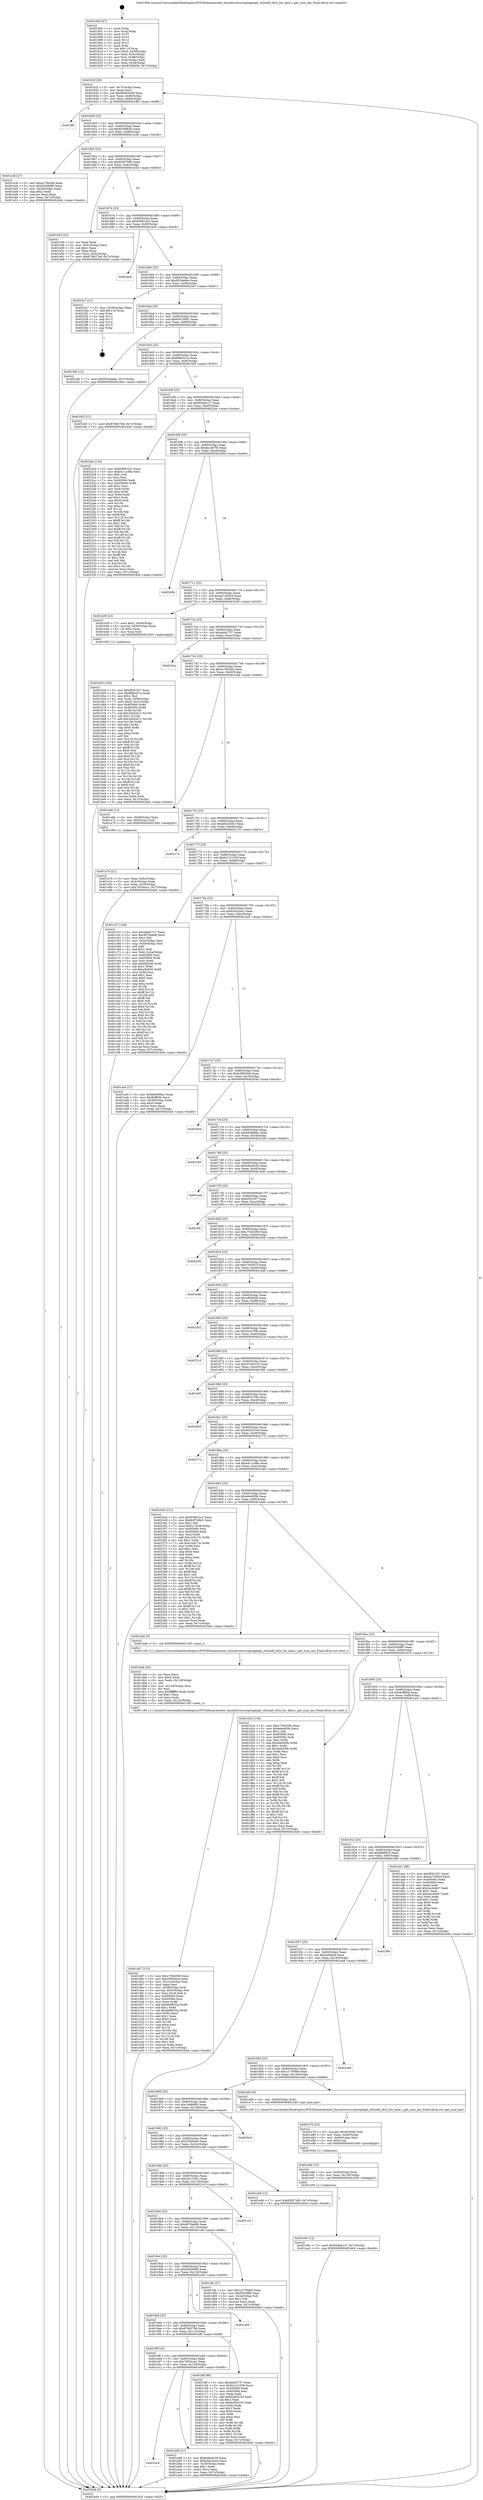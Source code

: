 digraph "0x401600" {
  label = "0x401600 (/mnt/c/Users/mathe/Desktop/tcc/POCII/binaries/extr_linuxdriverscryptoqatqat_c62xadf_c62x_hw_data.c_get_num_aes_Final-ollvm.out::main(0))"
  labelloc = "t"
  node[shape=record]

  Entry [label="",width=0.3,height=0.3,shape=circle,fillcolor=black,style=filled]
  "0x40162f" [label="{
     0x40162f [26]\l
     | [instrs]\l
     &nbsp;&nbsp;0x40162f \<+3\>: mov -0x7c(%rbp),%eax\l
     &nbsp;&nbsp;0x401632 \<+2\>: mov %eax,%ecx\l
     &nbsp;&nbsp;0x401634 \<+6\>: sub $0x80b05446,%ecx\l
     &nbsp;&nbsp;0x40163a \<+3\>: mov %eax,-0x80(%rbp)\l
     &nbsp;&nbsp;0x40163d \<+6\>: mov %ecx,-0x84(%rbp)\l
     &nbsp;&nbsp;0x401643 \<+6\>: je 0000000000401ff0 \<main+0x9f0\>\l
  }"]
  "0x401ff0" [label="{
     0x401ff0\l
  }", style=dashed]
  "0x401649" [label="{
     0x401649 [25]\l
     | [instrs]\l
     &nbsp;&nbsp;0x401649 \<+5\>: jmp 000000000040164e \<main+0x4e\>\l
     &nbsp;&nbsp;0x40164e \<+3\>: mov -0x80(%rbp),%eax\l
     &nbsp;&nbsp;0x401651 \<+5\>: sub $0x825bfb5b,%eax\l
     &nbsp;&nbsp;0x401656 \<+6\>: mov %eax,-0x88(%rbp)\l
     &nbsp;&nbsp;0x40165c \<+6\>: je 0000000000401a3b \<main+0x43b\>\l
  }"]
  Exit [label="",width=0.3,height=0.3,shape=circle,fillcolor=black,style=filled,peripheries=2]
  "0x401a3b" [label="{
     0x401a3b [27]\l
     | [instrs]\l
     &nbsp;&nbsp;0x401a3b \<+5\>: mov $0xac70b2bb,%eax\l
     &nbsp;&nbsp;0x401a40 \<+5\>: mov $0x5d2084f0,%ecx\l
     &nbsp;&nbsp;0x401a45 \<+3\>: mov -0x34(%rbp),%edx\l
     &nbsp;&nbsp;0x401a48 \<+3\>: cmp $0x2,%edx\l
     &nbsp;&nbsp;0x401a4b \<+3\>: cmovne %ecx,%eax\l
     &nbsp;&nbsp;0x401a4e \<+3\>: mov %eax,-0x7c(%rbp)\l
     &nbsp;&nbsp;0x401a51 \<+5\>: jmp 00000000004024d4 \<main+0xed4\>\l
  }"]
  "0x401662" [label="{
     0x401662 [25]\l
     | [instrs]\l
     &nbsp;&nbsp;0x401662 \<+5\>: jmp 0000000000401667 \<main+0x67\>\l
     &nbsp;&nbsp;0x401667 \<+3\>: mov -0x80(%rbp),%eax\l
     &nbsp;&nbsp;0x40166a \<+5\>: sub $0x82857bf0,%eax\l
     &nbsp;&nbsp;0x40166f \<+6\>: mov %eax,-0x8c(%rbp)\l
     &nbsp;&nbsp;0x401675 \<+6\>: je 0000000000401e54 \<main+0x854\>\l
  }"]
  "0x4024d4" [label="{
     0x4024d4 [5]\l
     | [instrs]\l
     &nbsp;&nbsp;0x4024d4 \<+5\>: jmp 000000000040162f \<main+0x2f\>\l
  }"]
  "0x401600" [label="{
     0x401600 [47]\l
     | [instrs]\l
     &nbsp;&nbsp;0x401600 \<+1\>: push %rbp\l
     &nbsp;&nbsp;0x401601 \<+3\>: mov %rsp,%rbp\l
     &nbsp;&nbsp;0x401604 \<+2\>: push %r15\l
     &nbsp;&nbsp;0x401606 \<+2\>: push %r14\l
     &nbsp;&nbsp;0x401608 \<+2\>: push %r13\l
     &nbsp;&nbsp;0x40160a \<+2\>: push %r12\l
     &nbsp;&nbsp;0x40160c \<+1\>: push %rbx\l
     &nbsp;&nbsp;0x40160d \<+7\>: sub $0x118,%rsp\l
     &nbsp;&nbsp;0x401614 \<+7\>: movl $0x0,-0x38(%rbp)\l
     &nbsp;&nbsp;0x40161b \<+3\>: mov %edi,-0x3c(%rbp)\l
     &nbsp;&nbsp;0x40161e \<+4\>: mov %rsi,-0x48(%rbp)\l
     &nbsp;&nbsp;0x401622 \<+3\>: mov -0x3c(%rbp),%edi\l
     &nbsp;&nbsp;0x401625 \<+3\>: mov %edi,-0x34(%rbp)\l
     &nbsp;&nbsp;0x401628 \<+7\>: movl $0x825bfb5b,-0x7c(%rbp)\l
  }"]
  "0x401e9c" [label="{
     0x401e9c [12]\l
     | [instrs]\l
     &nbsp;&nbsp;0x401e9c \<+7\>: movl $0x954ba1c7,-0x7c(%rbp)\l
     &nbsp;&nbsp;0x401ea3 \<+5\>: jmp 00000000004024d4 \<main+0xed4\>\l
  }"]
  "0x401e54" [label="{
     0x401e54 [25]\l
     | [instrs]\l
     &nbsp;&nbsp;0x401e54 \<+2\>: xor %eax,%eax\l
     &nbsp;&nbsp;0x401e56 \<+3\>: mov -0x5c(%rbp),%ecx\l
     &nbsp;&nbsp;0x401e59 \<+3\>: sub $0x1,%eax\l
     &nbsp;&nbsp;0x401e5c \<+2\>: sub %eax,%ecx\l
     &nbsp;&nbsp;0x401e5e \<+3\>: mov %ecx,-0x5c(%rbp)\l
     &nbsp;&nbsp;0x401e61 \<+7\>: movl $0x678627b6,-0x7c(%rbp)\l
     &nbsp;&nbsp;0x401e68 \<+5\>: jmp 00000000004024d4 \<main+0xed4\>\l
  }"]
  "0x40167b" [label="{
     0x40167b [25]\l
     | [instrs]\l
     &nbsp;&nbsp;0x40167b \<+5\>: jmp 0000000000401680 \<main+0x80\>\l
     &nbsp;&nbsp;0x401680 \<+3\>: mov -0x80(%rbp),%eax\l
     &nbsp;&nbsp;0x401683 \<+5\>: sub $0x83881ec2,%eax\l
     &nbsp;&nbsp;0x401688 \<+6\>: mov %eax,-0x90(%rbp)\l
     &nbsp;&nbsp;0x40168e \<+6\>: je 00000000004024c6 \<main+0xec6\>\l
  }"]
  "0x401e8d" [label="{
     0x401e8d [15]\l
     | [instrs]\l
     &nbsp;&nbsp;0x401e8d \<+4\>: mov -0x58(%rbp),%rdi\l
     &nbsp;&nbsp;0x401e91 \<+6\>: mov %eax,-0x130(%rbp)\l
     &nbsp;&nbsp;0x401e97 \<+5\>: call 0000000000401030 \<free@plt\>\l
     | [calls]\l
     &nbsp;&nbsp;0x401030 \{1\} (unknown)\l
  }"]
  "0x4024c6" [label="{
     0x4024c6\l
  }", style=dashed]
  "0x401694" [label="{
     0x401694 [25]\l
     | [instrs]\l
     &nbsp;&nbsp;0x401694 \<+5\>: jmp 0000000000401699 \<main+0x99\>\l
     &nbsp;&nbsp;0x401699 \<+3\>: mov -0x80(%rbp),%eax\l
     &nbsp;&nbsp;0x40169c \<+5\>: sub $0x855de6ee,%eax\l
     &nbsp;&nbsp;0x4016a1 \<+6\>: mov %eax,-0x94(%rbp)\l
     &nbsp;&nbsp;0x4016a7 \<+6\>: je 00000000004023e7 \<main+0xde7\>\l
  }"]
  "0x401e76" [label="{
     0x401e76 [23]\l
     | [instrs]\l
     &nbsp;&nbsp;0x401e76 \<+10\>: movabs $0x4030d6,%rdi\l
     &nbsp;&nbsp;0x401e80 \<+3\>: mov %eax,-0x60(%rbp)\l
     &nbsp;&nbsp;0x401e83 \<+3\>: mov -0x60(%rbp),%esi\l
     &nbsp;&nbsp;0x401e86 \<+2\>: mov $0x0,%al\l
     &nbsp;&nbsp;0x401e88 \<+5\>: call 0000000000401040 \<printf@plt\>\l
     | [calls]\l
     &nbsp;&nbsp;0x401040 \{1\} (unknown)\l
  }"]
  "0x4023e7" [label="{
     0x4023e7 [21]\l
     | [instrs]\l
     &nbsp;&nbsp;0x4023e7 \<+3\>: mov -0x38(%rbp),%eax\l
     &nbsp;&nbsp;0x4023ea \<+7\>: add $0x118,%rsp\l
     &nbsp;&nbsp;0x4023f1 \<+1\>: pop %rbx\l
     &nbsp;&nbsp;0x4023f2 \<+2\>: pop %r12\l
     &nbsp;&nbsp;0x4023f4 \<+2\>: pop %r13\l
     &nbsp;&nbsp;0x4023f6 \<+2\>: pop %r14\l
     &nbsp;&nbsp;0x4023f8 \<+2\>: pop %r15\l
     &nbsp;&nbsp;0x4023fa \<+1\>: pop %rbp\l
     &nbsp;&nbsp;0x4023fb \<+1\>: ret\l
  }"]
  "0x4016ad" [label="{
     0x4016ad [25]\l
     | [instrs]\l
     &nbsp;&nbsp;0x4016ad \<+5\>: jmp 00000000004016b2 \<main+0xb2\>\l
     &nbsp;&nbsp;0x4016b2 \<+3\>: mov -0x80(%rbp),%eax\l
     &nbsp;&nbsp;0x4016b5 \<+5\>: sub $0x8c9749d1,%eax\l
     &nbsp;&nbsp;0x4016ba \<+6\>: mov %eax,-0x98(%rbp)\l
     &nbsp;&nbsp;0x4016c0 \<+6\>: je 00000000004023db \<main+0xddb\>\l
  }"]
  "0x401dd7" [label="{
     0x401dd7 [113]\l
     | [instrs]\l
     &nbsp;&nbsp;0x401dd7 \<+5\>: mov $0xc750d358,%ecx\l
     &nbsp;&nbsp;0x401ddc \<+5\>: mov $0x25f264c6,%edx\l
     &nbsp;&nbsp;0x401de1 \<+6\>: mov -0x12c(%rbp),%esi\l
     &nbsp;&nbsp;0x401de7 \<+3\>: imul %eax,%esi\l
     &nbsp;&nbsp;0x401dea \<+4\>: mov -0x58(%rbp),%rdi\l
     &nbsp;&nbsp;0x401dee \<+4\>: movslq -0x5c(%rbp),%r8\l
     &nbsp;&nbsp;0x401df2 \<+4\>: mov %esi,(%rdi,%r8,4)\l
     &nbsp;&nbsp;0x401df6 \<+7\>: mov 0x405060,%eax\l
     &nbsp;&nbsp;0x401dfd \<+7\>: mov 0x405064,%esi\l
     &nbsp;&nbsp;0x401e04 \<+3\>: mov %eax,%r9d\l
     &nbsp;&nbsp;0x401e07 \<+7\>: add $0x4b8f032a,%r9d\l
     &nbsp;&nbsp;0x401e0e \<+4\>: sub $0x1,%r9d\l
     &nbsp;&nbsp;0x401e12 \<+7\>: sub $0x4b8f032a,%r9d\l
     &nbsp;&nbsp;0x401e19 \<+4\>: imul %r9d,%eax\l
     &nbsp;&nbsp;0x401e1d \<+3\>: and $0x1,%eax\l
     &nbsp;&nbsp;0x401e20 \<+3\>: cmp $0x0,%eax\l
     &nbsp;&nbsp;0x401e23 \<+4\>: sete %r10b\l
     &nbsp;&nbsp;0x401e27 \<+3\>: cmp $0xa,%esi\l
     &nbsp;&nbsp;0x401e2a \<+4\>: setl %r11b\l
     &nbsp;&nbsp;0x401e2e \<+3\>: mov %r10b,%bl\l
     &nbsp;&nbsp;0x401e31 \<+3\>: and %r11b,%bl\l
     &nbsp;&nbsp;0x401e34 \<+3\>: xor %r11b,%r10b\l
     &nbsp;&nbsp;0x401e37 \<+3\>: or %r10b,%bl\l
     &nbsp;&nbsp;0x401e3a \<+3\>: test $0x1,%bl\l
     &nbsp;&nbsp;0x401e3d \<+3\>: cmovne %edx,%ecx\l
     &nbsp;&nbsp;0x401e40 \<+3\>: mov %ecx,-0x7c(%rbp)\l
     &nbsp;&nbsp;0x401e43 \<+5\>: jmp 00000000004024d4 \<main+0xed4\>\l
  }"]
  "0x4023db" [label="{
     0x4023db [12]\l
     | [instrs]\l
     &nbsp;&nbsp;0x4023db \<+7\>: movl $0x855de6ee,-0x7c(%rbp)\l
     &nbsp;&nbsp;0x4023e2 \<+5\>: jmp 00000000004024d4 \<main+0xed4\>\l
  }"]
  "0x4016c6" [label="{
     0x4016c6 [25]\l
     | [instrs]\l
     &nbsp;&nbsp;0x4016c6 \<+5\>: jmp 00000000004016cb \<main+0xcb\>\l
     &nbsp;&nbsp;0x4016cb \<+3\>: mov -0x80(%rbp),%eax\l
     &nbsp;&nbsp;0x4016ce \<+5\>: sub $0x8f9e321a,%eax\l
     &nbsp;&nbsp;0x4016d3 \<+6\>: mov %eax,-0x9c(%rbp)\l
     &nbsp;&nbsp;0x4016d9 \<+6\>: je 0000000000401bf3 \<main+0x5f3\>\l
  }"]
  "0x401dab" [label="{
     0x401dab [44]\l
     | [instrs]\l
     &nbsp;&nbsp;0x401dab \<+2\>: xor %ecx,%ecx\l
     &nbsp;&nbsp;0x401dad \<+5\>: mov $0x2,%edx\l
     &nbsp;&nbsp;0x401db2 \<+6\>: mov %edx,-0x128(%rbp)\l
     &nbsp;&nbsp;0x401db8 \<+1\>: cltd\l
     &nbsp;&nbsp;0x401db9 \<+6\>: mov -0x128(%rbp),%esi\l
     &nbsp;&nbsp;0x401dbf \<+2\>: idiv %esi\l
     &nbsp;&nbsp;0x401dc1 \<+6\>: imul $0xfffffffe,%edx,%edx\l
     &nbsp;&nbsp;0x401dc7 \<+3\>: sub $0x1,%ecx\l
     &nbsp;&nbsp;0x401dca \<+2\>: sub %ecx,%edx\l
     &nbsp;&nbsp;0x401dcc \<+6\>: mov %edx,-0x12c(%rbp)\l
     &nbsp;&nbsp;0x401dd2 \<+5\>: call 0000000000401160 \<next_i\>\l
     | [calls]\l
     &nbsp;&nbsp;0x401160 \{1\} (/mnt/c/Users/mathe/Desktop/tcc/POCII/binaries/extr_linuxdriverscryptoqatqat_c62xadf_c62x_hw_data.c_get_num_aes_Final-ollvm.out::next_i)\l
  }"]
  "0x401bf3" [label="{
     0x401bf3 [12]\l
     | [instrs]\l
     &nbsp;&nbsp;0x401bf3 \<+7\>: movl $0x678627b6,-0x7c(%rbp)\l
     &nbsp;&nbsp;0x401bfa \<+5\>: jmp 00000000004024d4 \<main+0xed4\>\l
  }"]
  "0x4016df" [label="{
     0x4016df [25]\l
     | [instrs]\l
     &nbsp;&nbsp;0x4016df \<+5\>: jmp 00000000004016e4 \<main+0xe4\>\l
     &nbsp;&nbsp;0x4016e4 \<+3\>: mov -0x80(%rbp),%eax\l
     &nbsp;&nbsp;0x4016e7 \<+5\>: sub $0x954ba1c7,%eax\l
     &nbsp;&nbsp;0x4016ec \<+6\>: mov %eax,-0xa0(%rbp)\l
     &nbsp;&nbsp;0x4016f2 \<+6\>: je 00000000004022be \<main+0xcbe\>\l
  }"]
  "0x401b50" [label="{
     0x401b50 [163]\l
     | [instrs]\l
     &nbsp;&nbsp;0x401b50 \<+5\>: mov $0xbf301f27,%ecx\l
     &nbsp;&nbsp;0x401b55 \<+5\>: mov $0x8f9e321a,%edx\l
     &nbsp;&nbsp;0x401b5a \<+3\>: mov $0x1,%sil\l
     &nbsp;&nbsp;0x401b5d \<+4\>: mov %rax,-0x58(%rbp)\l
     &nbsp;&nbsp;0x401b61 \<+7\>: movl $0x0,-0x5c(%rbp)\l
     &nbsp;&nbsp;0x401b68 \<+8\>: mov 0x405060,%r8d\l
     &nbsp;&nbsp;0x401b70 \<+8\>: mov 0x405064,%r9d\l
     &nbsp;&nbsp;0x401b78 \<+3\>: mov %r8d,%r10d\l
     &nbsp;&nbsp;0x401b7b \<+7\>: sub $0x24042e7c,%r10d\l
     &nbsp;&nbsp;0x401b82 \<+4\>: sub $0x1,%r10d\l
     &nbsp;&nbsp;0x401b86 \<+7\>: add $0x24042e7c,%r10d\l
     &nbsp;&nbsp;0x401b8d \<+4\>: imul %r10d,%r8d\l
     &nbsp;&nbsp;0x401b91 \<+4\>: and $0x1,%r8d\l
     &nbsp;&nbsp;0x401b95 \<+4\>: cmp $0x0,%r8d\l
     &nbsp;&nbsp;0x401b99 \<+4\>: sete %r11b\l
     &nbsp;&nbsp;0x401b9d \<+4\>: cmp $0xa,%r9d\l
     &nbsp;&nbsp;0x401ba1 \<+3\>: setl %bl\l
     &nbsp;&nbsp;0x401ba4 \<+3\>: mov %r11b,%r14b\l
     &nbsp;&nbsp;0x401ba7 \<+4\>: xor $0xff,%r14b\l
     &nbsp;&nbsp;0x401bab \<+3\>: mov %bl,%r15b\l
     &nbsp;&nbsp;0x401bae \<+4\>: xor $0xff,%r15b\l
     &nbsp;&nbsp;0x401bb2 \<+4\>: xor $0x0,%sil\l
     &nbsp;&nbsp;0x401bb6 \<+3\>: mov %r14b,%r12b\l
     &nbsp;&nbsp;0x401bb9 \<+4\>: and $0x0,%r12b\l
     &nbsp;&nbsp;0x401bbd \<+3\>: and %sil,%r11b\l
     &nbsp;&nbsp;0x401bc0 \<+3\>: mov %r15b,%r13b\l
     &nbsp;&nbsp;0x401bc3 \<+4\>: and $0x0,%r13b\l
     &nbsp;&nbsp;0x401bc7 \<+3\>: and %sil,%bl\l
     &nbsp;&nbsp;0x401bca \<+3\>: or %r11b,%r12b\l
     &nbsp;&nbsp;0x401bcd \<+3\>: or %bl,%r13b\l
     &nbsp;&nbsp;0x401bd0 \<+3\>: xor %r13b,%r12b\l
     &nbsp;&nbsp;0x401bd3 \<+3\>: or %r15b,%r14b\l
     &nbsp;&nbsp;0x401bd6 \<+4\>: xor $0xff,%r14b\l
     &nbsp;&nbsp;0x401bda \<+4\>: or $0x0,%sil\l
     &nbsp;&nbsp;0x401bde \<+3\>: and %sil,%r14b\l
     &nbsp;&nbsp;0x401be1 \<+3\>: or %r14b,%r12b\l
     &nbsp;&nbsp;0x401be4 \<+4\>: test $0x1,%r12b\l
     &nbsp;&nbsp;0x401be8 \<+3\>: cmovne %edx,%ecx\l
     &nbsp;&nbsp;0x401beb \<+3\>: mov %ecx,-0x7c(%rbp)\l
     &nbsp;&nbsp;0x401bee \<+5\>: jmp 00000000004024d4 \<main+0xed4\>\l
  }"]
  "0x4022be" [label="{
     0x4022be [134]\l
     | [instrs]\l
     &nbsp;&nbsp;0x4022be \<+5\>: mov $0x83881ec2,%eax\l
     &nbsp;&nbsp;0x4022c3 \<+5\>: mov $0xe411cd8e,%ecx\l
     &nbsp;&nbsp;0x4022c8 \<+2\>: mov $0x1,%dl\l
     &nbsp;&nbsp;0x4022ca \<+2\>: xor %esi,%esi\l
     &nbsp;&nbsp;0x4022cc \<+7\>: mov 0x405060,%edi\l
     &nbsp;&nbsp;0x4022d3 \<+8\>: mov 0x405064,%r8d\l
     &nbsp;&nbsp;0x4022db \<+3\>: sub $0x1,%esi\l
     &nbsp;&nbsp;0x4022de \<+3\>: mov %edi,%r9d\l
     &nbsp;&nbsp;0x4022e1 \<+3\>: add %esi,%r9d\l
     &nbsp;&nbsp;0x4022e4 \<+4\>: imul %r9d,%edi\l
     &nbsp;&nbsp;0x4022e8 \<+3\>: and $0x1,%edi\l
     &nbsp;&nbsp;0x4022eb \<+3\>: cmp $0x0,%edi\l
     &nbsp;&nbsp;0x4022ee \<+4\>: sete %r10b\l
     &nbsp;&nbsp;0x4022f2 \<+4\>: cmp $0xa,%r8d\l
     &nbsp;&nbsp;0x4022f6 \<+4\>: setl %r11b\l
     &nbsp;&nbsp;0x4022fa \<+3\>: mov %r10b,%bl\l
     &nbsp;&nbsp;0x4022fd \<+3\>: xor $0xff,%bl\l
     &nbsp;&nbsp;0x402300 \<+3\>: mov %r11b,%r14b\l
     &nbsp;&nbsp;0x402303 \<+4\>: xor $0xff,%r14b\l
     &nbsp;&nbsp;0x402307 \<+3\>: xor $0x1,%dl\l
     &nbsp;&nbsp;0x40230a \<+3\>: mov %bl,%r15b\l
     &nbsp;&nbsp;0x40230d \<+4\>: and $0xff,%r15b\l
     &nbsp;&nbsp;0x402311 \<+3\>: and %dl,%r10b\l
     &nbsp;&nbsp;0x402314 \<+3\>: mov %r14b,%r12b\l
     &nbsp;&nbsp;0x402317 \<+4\>: and $0xff,%r12b\l
     &nbsp;&nbsp;0x40231b \<+3\>: and %dl,%r11b\l
     &nbsp;&nbsp;0x40231e \<+3\>: or %r10b,%r15b\l
     &nbsp;&nbsp;0x402321 \<+3\>: or %r11b,%r12b\l
     &nbsp;&nbsp;0x402324 \<+3\>: xor %r12b,%r15b\l
     &nbsp;&nbsp;0x402327 \<+3\>: or %r14b,%bl\l
     &nbsp;&nbsp;0x40232a \<+3\>: xor $0xff,%bl\l
     &nbsp;&nbsp;0x40232d \<+3\>: or $0x1,%dl\l
     &nbsp;&nbsp;0x402330 \<+2\>: and %dl,%bl\l
     &nbsp;&nbsp;0x402332 \<+3\>: or %bl,%r15b\l
     &nbsp;&nbsp;0x402335 \<+4\>: test $0x1,%r15b\l
     &nbsp;&nbsp;0x402339 \<+3\>: cmovne %ecx,%eax\l
     &nbsp;&nbsp;0x40233c \<+3\>: mov %eax,-0x7c(%rbp)\l
     &nbsp;&nbsp;0x40233f \<+5\>: jmp 00000000004024d4 \<main+0xed4\>\l
  }"]
  "0x4016f8" [label="{
     0x4016f8 [25]\l
     | [instrs]\l
     &nbsp;&nbsp;0x4016f8 \<+5\>: jmp 00000000004016fd \<main+0xfd\>\l
     &nbsp;&nbsp;0x4016fd \<+3\>: mov -0x80(%rbp),%eax\l
     &nbsp;&nbsp;0x401700 \<+5\>: sub $0x9e1467f5,%eax\l
     &nbsp;&nbsp;0x401705 \<+6\>: mov %eax,-0xa4(%rbp)\l
     &nbsp;&nbsp;0x40170b \<+6\>: je 0000000000402494 \<main+0xe94\>\l
  }"]
  "0x401a18" [label="{
     0x401a18\l
  }", style=dashed]
  "0x402494" [label="{
     0x402494\l
  }", style=dashed]
  "0x401711" [label="{
     0x401711 [25]\l
     | [instrs]\l
     &nbsp;&nbsp;0x401711 \<+5\>: jmp 0000000000401716 \<main+0x116\>\l
     &nbsp;&nbsp;0x401716 \<+3\>: mov -0x80(%rbp),%eax\l
     &nbsp;&nbsp;0x401719 \<+5\>: sub $0xaa730d54,%eax\l
     &nbsp;&nbsp;0x40171e \<+6\>: mov %eax,-0xa8(%rbp)\l
     &nbsp;&nbsp;0x401724 \<+6\>: je 0000000000401b39 \<main+0x539\>\l
  }"]
  "0x401a90" [label="{
     0x401a90 [27]\l
     | [instrs]\l
     &nbsp;&nbsp;0x401a90 \<+5\>: mov $0xbd6c9c28,%eax\l
     &nbsp;&nbsp;0x401a95 \<+5\>: mov $0xb3d22ea3,%ecx\l
     &nbsp;&nbsp;0x401a9a \<+3\>: mov -0x30(%rbp),%edx\l
     &nbsp;&nbsp;0x401a9d \<+3\>: cmp $0x1,%edx\l
     &nbsp;&nbsp;0x401aa0 \<+3\>: cmovl %ecx,%eax\l
     &nbsp;&nbsp;0x401aa3 \<+3\>: mov %eax,-0x7c(%rbp)\l
     &nbsp;&nbsp;0x401aa6 \<+5\>: jmp 00000000004024d4 \<main+0xed4\>\l
  }"]
  "0x401b39" [label="{
     0x401b39 [23]\l
     | [instrs]\l
     &nbsp;&nbsp;0x401b39 \<+7\>: movl $0x1,-0x50(%rbp)\l
     &nbsp;&nbsp;0x401b40 \<+4\>: movslq -0x50(%rbp),%rax\l
     &nbsp;&nbsp;0x401b44 \<+4\>: shl $0x2,%rax\l
     &nbsp;&nbsp;0x401b48 \<+3\>: mov %rax,%rdi\l
     &nbsp;&nbsp;0x401b4b \<+5\>: call 0000000000401050 \<malloc@plt\>\l
     | [calls]\l
     &nbsp;&nbsp;0x401050 \{1\} (unknown)\l
  }"]
  "0x40172a" [label="{
     0x40172a [25]\l
     | [instrs]\l
     &nbsp;&nbsp;0x40172a \<+5\>: jmp 000000000040172f \<main+0x12f\>\l
     &nbsp;&nbsp;0x40172f \<+3\>: mov -0x80(%rbp),%eax\l
     &nbsp;&nbsp;0x401732 \<+5\>: sub $0xabfe2737,%eax\l
     &nbsp;&nbsp;0x401737 \<+6\>: mov %eax,-0xac(%rbp)\l
     &nbsp;&nbsp;0x40173d \<+6\>: je 000000000040242a \<main+0xe2a\>\l
  }"]
  "0x4019ff" [label="{
     0x4019ff [25]\l
     | [instrs]\l
     &nbsp;&nbsp;0x4019ff \<+5\>: jmp 0000000000401a04 \<main+0x404\>\l
     &nbsp;&nbsp;0x401a04 \<+3\>: mov -0x80(%rbp),%eax\l
     &nbsp;&nbsp;0x401a07 \<+5\>: sub $0x7d55eca1,%eax\l
     &nbsp;&nbsp;0x401a0c \<+6\>: mov %eax,-0x120(%rbp)\l
     &nbsp;&nbsp;0x401a12 \<+6\>: je 0000000000401a90 \<main+0x490\>\l
  }"]
  "0x40242a" [label="{
     0x40242a\l
  }", style=dashed]
  "0x401743" [label="{
     0x401743 [25]\l
     | [instrs]\l
     &nbsp;&nbsp;0x401743 \<+5\>: jmp 0000000000401748 \<main+0x148\>\l
     &nbsp;&nbsp;0x401748 \<+3\>: mov -0x80(%rbp),%eax\l
     &nbsp;&nbsp;0x40174b \<+5\>: sub $0xac70b2bb,%eax\l
     &nbsp;&nbsp;0x401750 \<+6\>: mov %eax,-0xb0(%rbp)\l
     &nbsp;&nbsp;0x401756 \<+6\>: je 0000000000401a6e \<main+0x46e\>\l
  }"]
  "0x401bff" [label="{
     0x401bff [88]\l
     | [instrs]\l
     &nbsp;&nbsp;0x401bff \<+5\>: mov $0xabfe2737,%eax\l
     &nbsp;&nbsp;0x401c04 \<+5\>: mov $0xb2121039,%ecx\l
     &nbsp;&nbsp;0x401c09 \<+7\>: mov 0x405060,%edx\l
     &nbsp;&nbsp;0x401c10 \<+7\>: mov 0x405064,%esi\l
     &nbsp;&nbsp;0x401c17 \<+2\>: mov %edx,%edi\l
     &nbsp;&nbsp;0x401c19 \<+6\>: add $0xdc954163,%edi\l
     &nbsp;&nbsp;0x401c1f \<+3\>: sub $0x1,%edi\l
     &nbsp;&nbsp;0x401c22 \<+6\>: sub $0xdc954163,%edi\l
     &nbsp;&nbsp;0x401c28 \<+3\>: imul %edi,%edx\l
     &nbsp;&nbsp;0x401c2b \<+3\>: and $0x1,%edx\l
     &nbsp;&nbsp;0x401c2e \<+3\>: cmp $0x0,%edx\l
     &nbsp;&nbsp;0x401c31 \<+4\>: sete %r8b\l
     &nbsp;&nbsp;0x401c35 \<+3\>: cmp $0xa,%esi\l
     &nbsp;&nbsp;0x401c38 \<+4\>: setl %r9b\l
     &nbsp;&nbsp;0x401c3c \<+3\>: mov %r8b,%r10b\l
     &nbsp;&nbsp;0x401c3f \<+3\>: and %r9b,%r10b\l
     &nbsp;&nbsp;0x401c42 \<+3\>: xor %r9b,%r8b\l
     &nbsp;&nbsp;0x401c45 \<+3\>: or %r8b,%r10b\l
     &nbsp;&nbsp;0x401c48 \<+4\>: test $0x1,%r10b\l
     &nbsp;&nbsp;0x401c4c \<+3\>: cmovne %ecx,%eax\l
     &nbsp;&nbsp;0x401c4f \<+3\>: mov %eax,-0x7c(%rbp)\l
     &nbsp;&nbsp;0x401c52 \<+5\>: jmp 00000000004024d4 \<main+0xed4\>\l
  }"]
  "0x401a6e" [label="{
     0x401a6e [13]\l
     | [instrs]\l
     &nbsp;&nbsp;0x401a6e \<+4\>: mov -0x48(%rbp),%rax\l
     &nbsp;&nbsp;0x401a72 \<+4\>: mov 0x8(%rax),%rdi\l
     &nbsp;&nbsp;0x401a76 \<+5\>: call 0000000000401060 \<atoi@plt\>\l
     | [calls]\l
     &nbsp;&nbsp;0x401060 \{1\} (unknown)\l
  }"]
  "0x40175c" [label="{
     0x40175c [25]\l
     | [instrs]\l
     &nbsp;&nbsp;0x40175c \<+5\>: jmp 0000000000401761 \<main+0x161\>\l
     &nbsp;&nbsp;0x401761 \<+3\>: mov -0x80(%rbp),%eax\l
     &nbsp;&nbsp;0x401764 \<+5\>: sub $0xb0b1b043,%eax\l
     &nbsp;&nbsp;0x401769 \<+6\>: mov %eax,-0xb4(%rbp)\l
     &nbsp;&nbsp;0x40176f \<+6\>: je 000000000040217e \<main+0xb7e\>\l
  }"]
  "0x401a7b" [label="{
     0x401a7b [21]\l
     | [instrs]\l
     &nbsp;&nbsp;0x401a7b \<+3\>: mov %eax,-0x4c(%rbp)\l
     &nbsp;&nbsp;0x401a7e \<+3\>: mov -0x4c(%rbp),%eax\l
     &nbsp;&nbsp;0x401a81 \<+3\>: mov %eax,-0x30(%rbp)\l
     &nbsp;&nbsp;0x401a84 \<+7\>: movl $0x7d55eca1,-0x7c(%rbp)\l
     &nbsp;&nbsp;0x401a8b \<+5\>: jmp 00000000004024d4 \<main+0xed4\>\l
  }"]
  "0x4019e6" [label="{
     0x4019e6 [25]\l
     | [instrs]\l
     &nbsp;&nbsp;0x4019e6 \<+5\>: jmp 00000000004019eb \<main+0x3eb\>\l
     &nbsp;&nbsp;0x4019eb \<+3\>: mov -0x80(%rbp),%eax\l
     &nbsp;&nbsp;0x4019ee \<+5\>: sub $0x678627b6,%eax\l
     &nbsp;&nbsp;0x4019f3 \<+6\>: mov %eax,-0x11c(%rbp)\l
     &nbsp;&nbsp;0x4019f9 \<+6\>: je 0000000000401bff \<main+0x5ff\>\l
  }"]
  "0x40217e" [label="{
     0x40217e\l
  }", style=dashed]
  "0x401775" [label="{
     0x401775 [25]\l
     | [instrs]\l
     &nbsp;&nbsp;0x401775 \<+5\>: jmp 000000000040177a \<main+0x17a\>\l
     &nbsp;&nbsp;0x40177a \<+3\>: mov -0x80(%rbp),%eax\l
     &nbsp;&nbsp;0x40177d \<+5\>: sub $0xb2121039,%eax\l
     &nbsp;&nbsp;0x401782 \<+6\>: mov %eax,-0xb8(%rbp)\l
     &nbsp;&nbsp;0x401788 \<+6\>: je 0000000000401c57 \<main+0x657\>\l
  }"]
  "0x401a56" [label="{
     0x401a56\l
  }", style=dashed]
  "0x401c57" [label="{
     0x401c57 [164]\l
     | [instrs]\l
     &nbsp;&nbsp;0x401c57 \<+5\>: mov $0xabfe2737,%eax\l
     &nbsp;&nbsp;0x401c5c \<+5\>: mov $0x4970a8d8,%ecx\l
     &nbsp;&nbsp;0x401c61 \<+2\>: mov $0x1,%dl\l
     &nbsp;&nbsp;0x401c63 \<+3\>: mov -0x5c(%rbp),%esi\l
     &nbsp;&nbsp;0x401c66 \<+3\>: cmp -0x50(%rbp),%esi\l
     &nbsp;&nbsp;0x401c69 \<+4\>: setl %dil\l
     &nbsp;&nbsp;0x401c6d \<+4\>: and $0x1,%dil\l
     &nbsp;&nbsp;0x401c71 \<+4\>: mov %dil,-0x2a(%rbp)\l
     &nbsp;&nbsp;0x401c75 \<+7\>: mov 0x405060,%esi\l
     &nbsp;&nbsp;0x401c7c \<+8\>: mov 0x405064,%r8d\l
     &nbsp;&nbsp;0x401c84 \<+3\>: mov %esi,%r9d\l
     &nbsp;&nbsp;0x401c87 \<+7\>: add $0xe92b56,%r9d\l
     &nbsp;&nbsp;0x401c8e \<+4\>: sub $0x1,%r9d\l
     &nbsp;&nbsp;0x401c92 \<+7\>: sub $0xe92b56,%r9d\l
     &nbsp;&nbsp;0x401c99 \<+4\>: imul %r9d,%esi\l
     &nbsp;&nbsp;0x401c9d \<+3\>: and $0x1,%esi\l
     &nbsp;&nbsp;0x401ca0 \<+3\>: cmp $0x0,%esi\l
     &nbsp;&nbsp;0x401ca3 \<+4\>: sete %dil\l
     &nbsp;&nbsp;0x401ca7 \<+4\>: cmp $0xa,%r8d\l
     &nbsp;&nbsp;0x401cab \<+4\>: setl %r10b\l
     &nbsp;&nbsp;0x401caf \<+3\>: mov %dil,%r11b\l
     &nbsp;&nbsp;0x401cb2 \<+4\>: xor $0xff,%r11b\l
     &nbsp;&nbsp;0x401cb6 \<+3\>: mov %r10b,%bl\l
     &nbsp;&nbsp;0x401cb9 \<+3\>: xor $0xff,%bl\l
     &nbsp;&nbsp;0x401cbc \<+3\>: xor $0x0,%dl\l
     &nbsp;&nbsp;0x401cbf \<+3\>: mov %r11b,%r14b\l
     &nbsp;&nbsp;0x401cc2 \<+4\>: and $0x0,%r14b\l
     &nbsp;&nbsp;0x401cc6 \<+3\>: and %dl,%dil\l
     &nbsp;&nbsp;0x401cc9 \<+3\>: mov %bl,%r15b\l
     &nbsp;&nbsp;0x401ccc \<+4\>: and $0x0,%r15b\l
     &nbsp;&nbsp;0x401cd0 \<+3\>: and %dl,%r10b\l
     &nbsp;&nbsp;0x401cd3 \<+3\>: or %dil,%r14b\l
     &nbsp;&nbsp;0x401cd6 \<+3\>: or %r10b,%r15b\l
     &nbsp;&nbsp;0x401cd9 \<+3\>: xor %r15b,%r14b\l
     &nbsp;&nbsp;0x401cdc \<+3\>: or %bl,%r11b\l
     &nbsp;&nbsp;0x401cdf \<+4\>: xor $0xff,%r11b\l
     &nbsp;&nbsp;0x401ce3 \<+3\>: or $0x0,%dl\l
     &nbsp;&nbsp;0x401ce6 \<+3\>: and %dl,%r11b\l
     &nbsp;&nbsp;0x401ce9 \<+3\>: or %r11b,%r14b\l
     &nbsp;&nbsp;0x401cec \<+4\>: test $0x1,%r14b\l
     &nbsp;&nbsp;0x401cf0 \<+3\>: cmovne %ecx,%eax\l
     &nbsp;&nbsp;0x401cf3 \<+3\>: mov %eax,-0x7c(%rbp)\l
     &nbsp;&nbsp;0x401cf6 \<+5\>: jmp 00000000004024d4 \<main+0xed4\>\l
  }"]
  "0x40178e" [label="{
     0x40178e [25]\l
     | [instrs]\l
     &nbsp;&nbsp;0x40178e \<+5\>: jmp 0000000000401793 \<main+0x193\>\l
     &nbsp;&nbsp;0x401793 \<+3\>: mov -0x80(%rbp),%eax\l
     &nbsp;&nbsp;0x401796 \<+5\>: sub $0xb3d22ea3,%eax\l
     &nbsp;&nbsp;0x40179b \<+6\>: mov %eax,-0xbc(%rbp)\l
     &nbsp;&nbsp;0x4017a1 \<+6\>: je 0000000000401ac6 \<main+0x4c6\>\l
  }"]
  "0x4019cd" [label="{
     0x4019cd [25]\l
     | [instrs]\l
     &nbsp;&nbsp;0x4019cd \<+5\>: jmp 00000000004019d2 \<main+0x3d2\>\l
     &nbsp;&nbsp;0x4019d2 \<+3\>: mov -0x80(%rbp),%eax\l
     &nbsp;&nbsp;0x4019d5 \<+5\>: sub $0x5d2084f0,%eax\l
     &nbsp;&nbsp;0x4019da \<+6\>: mov %eax,-0x118(%rbp)\l
     &nbsp;&nbsp;0x4019e0 \<+6\>: je 0000000000401a56 \<main+0x456\>\l
  }"]
  "0x401ac6" [label="{
     0x401ac6 [27]\l
     | [instrs]\l
     &nbsp;&nbsp;0x401ac6 \<+5\>: mov $0xbb606bec,%eax\l
     &nbsp;&nbsp;0x401acb \<+5\>: mov $0x8cff00b,%ecx\l
     &nbsp;&nbsp;0x401ad0 \<+3\>: mov -0x30(%rbp),%edx\l
     &nbsp;&nbsp;0x401ad3 \<+3\>: cmp $0x0,%edx\l
     &nbsp;&nbsp;0x401ad6 \<+3\>: cmove %ecx,%eax\l
     &nbsp;&nbsp;0x401ad9 \<+3\>: mov %eax,-0x7c(%rbp)\l
     &nbsp;&nbsp;0x401adc \<+5\>: jmp 00000000004024d4 \<main+0xed4\>\l
  }"]
  "0x4017a7" [label="{
     0x4017a7 [25]\l
     | [instrs]\l
     &nbsp;&nbsp;0x4017a7 \<+5\>: jmp 00000000004017ac \<main+0x1ac\>\l
     &nbsp;&nbsp;0x4017ac \<+3\>: mov -0x80(%rbp),%eax\l
     &nbsp;&nbsp;0x4017af \<+5\>: sub $0xb3f830eb,%eax\l
     &nbsp;&nbsp;0x4017b4 \<+6\>: mov %eax,-0xc0(%rbp)\l
     &nbsp;&nbsp;0x4017ba \<+6\>: je 000000000040203d \<main+0xa3d\>\l
  }"]
  "0x401cfb" [label="{
     0x401cfb [27]\l
     | [instrs]\l
     &nbsp;&nbsp;0x401cfb \<+5\>: mov $0x1a7789e9,%eax\l
     &nbsp;&nbsp;0x401d00 \<+5\>: mov $0xf293dff0,%ecx\l
     &nbsp;&nbsp;0x401d05 \<+3\>: mov -0x2a(%rbp),%dl\l
     &nbsp;&nbsp;0x401d08 \<+3\>: test $0x1,%dl\l
     &nbsp;&nbsp;0x401d0b \<+3\>: cmovne %ecx,%eax\l
     &nbsp;&nbsp;0x401d0e \<+3\>: mov %eax,-0x7c(%rbp)\l
     &nbsp;&nbsp;0x401d11 \<+5\>: jmp 00000000004024d4 \<main+0xed4\>\l
  }"]
  "0x40203d" [label="{
     0x40203d\l
  }", style=dashed]
  "0x4017c0" [label="{
     0x4017c0 [25]\l
     | [instrs]\l
     &nbsp;&nbsp;0x4017c0 \<+5\>: jmp 00000000004017c5 \<main+0x1c5\>\l
     &nbsp;&nbsp;0x4017c5 \<+3\>: mov -0x80(%rbp),%eax\l
     &nbsp;&nbsp;0x4017c8 \<+5\>: sub $0xbb606bec,%eax\l
     &nbsp;&nbsp;0x4017cd \<+6\>: mov %eax,-0xc4(%rbp)\l
     &nbsp;&nbsp;0x4017d3 \<+6\>: je 00000000004021b9 \<main+0xbb9\>\l
  }"]
  "0x4019b4" [label="{
     0x4019b4 [25]\l
     | [instrs]\l
     &nbsp;&nbsp;0x4019b4 \<+5\>: jmp 00000000004019b9 \<main+0x3b9\>\l
     &nbsp;&nbsp;0x4019b9 \<+3\>: mov -0x80(%rbp),%eax\l
     &nbsp;&nbsp;0x4019bc \<+5\>: sub $0x4970a8d8,%eax\l
     &nbsp;&nbsp;0x4019c1 \<+6\>: mov %eax,-0x114(%rbp)\l
     &nbsp;&nbsp;0x4019c7 \<+6\>: je 0000000000401cfb \<main+0x6fb\>\l
  }"]
  "0x4021b9" [label="{
     0x4021b9\l
  }", style=dashed]
  "0x4017d9" [label="{
     0x4017d9 [25]\l
     | [instrs]\l
     &nbsp;&nbsp;0x4017d9 \<+5\>: jmp 00000000004017de \<main+0x1de\>\l
     &nbsp;&nbsp;0x4017de \<+3\>: mov -0x80(%rbp),%eax\l
     &nbsp;&nbsp;0x4017e1 \<+5\>: sub $0xbd6c9c28,%eax\l
     &nbsp;&nbsp;0x4017e6 \<+6\>: mov %eax,-0xc8(%rbp)\l
     &nbsp;&nbsp;0x4017ec \<+6\>: je 0000000000401aab \<main+0x4ab\>\l
  }"]
  "0x4021c5" [label="{
     0x4021c5\l
  }", style=dashed]
  "0x401aab" [label="{
     0x401aab\l
  }", style=dashed]
  "0x4017f2" [label="{
     0x4017f2 [25]\l
     | [instrs]\l
     &nbsp;&nbsp;0x4017f2 \<+5\>: jmp 00000000004017f7 \<main+0x1f7\>\l
     &nbsp;&nbsp;0x4017f7 \<+3\>: mov -0x80(%rbp),%eax\l
     &nbsp;&nbsp;0x4017fa \<+5\>: sub $0xbf301f27,%eax\l
     &nbsp;&nbsp;0x4017ff \<+6\>: mov %eax,-0xcc(%rbp)\l
     &nbsp;&nbsp;0x401805 \<+6\>: je 00000000004023fc \<main+0xdfc\>\l
  }"]
  "0x40199b" [label="{
     0x40199b [25]\l
     | [instrs]\l
     &nbsp;&nbsp;0x40199b \<+5\>: jmp 00000000004019a0 \<main+0x3a0\>\l
     &nbsp;&nbsp;0x4019a0 \<+3\>: mov -0x80(%rbp),%eax\l
     &nbsp;&nbsp;0x4019a3 \<+5\>: sub $0x32c750cc,%eax\l
     &nbsp;&nbsp;0x4019a8 \<+6\>: mov %eax,-0x110(%rbp)\l
     &nbsp;&nbsp;0x4019ae \<+6\>: je 00000000004021c5 \<main+0xbc5\>\l
  }"]
  "0x4023fc" [label="{
     0x4023fc\l
  }", style=dashed]
  "0x40180b" [label="{
     0x40180b [25]\l
     | [instrs]\l
     &nbsp;&nbsp;0x40180b \<+5\>: jmp 0000000000401810 \<main+0x210\>\l
     &nbsp;&nbsp;0x401810 \<+3\>: mov -0x80(%rbp),%eax\l
     &nbsp;&nbsp;0x401813 \<+5\>: sub $0xc750d358,%eax\l
     &nbsp;&nbsp;0x401818 \<+6\>: mov %eax,-0xd0(%rbp)\l
     &nbsp;&nbsp;0x40181e \<+6\>: je 0000000000402436 \<main+0xe36\>\l
  }"]
  "0x401e48" [label="{
     0x401e48 [12]\l
     | [instrs]\l
     &nbsp;&nbsp;0x401e48 \<+7\>: movl $0x82857bf0,-0x7c(%rbp)\l
     &nbsp;&nbsp;0x401e4f \<+5\>: jmp 00000000004024d4 \<main+0xed4\>\l
  }"]
  "0x402436" [label="{
     0x402436\l
  }", style=dashed]
  "0x401824" [label="{
     0x401824 [25]\l
     | [instrs]\l
     &nbsp;&nbsp;0x401824 \<+5\>: jmp 0000000000401829 \<main+0x229\>\l
     &nbsp;&nbsp;0x401829 \<+3\>: mov -0x80(%rbp),%eax\l
     &nbsp;&nbsp;0x40182c \<+5\>: sub $0xc76f3015,%eax\l
     &nbsp;&nbsp;0x401831 \<+6\>: mov %eax,-0xd4(%rbp)\l
     &nbsp;&nbsp;0x401837 \<+6\>: je 0000000000401ed6 \<main+0x8d6\>\l
  }"]
  "0x401982" [label="{
     0x401982 [25]\l
     | [instrs]\l
     &nbsp;&nbsp;0x401982 \<+5\>: jmp 0000000000401987 \<main+0x387\>\l
     &nbsp;&nbsp;0x401987 \<+3\>: mov -0x80(%rbp),%eax\l
     &nbsp;&nbsp;0x40198a \<+5\>: sub $0x25f264c6,%eax\l
     &nbsp;&nbsp;0x40198f \<+6\>: mov %eax,-0x10c(%rbp)\l
     &nbsp;&nbsp;0x401995 \<+6\>: je 0000000000401e48 \<main+0x848\>\l
  }"]
  "0x401ed6" [label="{
     0x401ed6\l
  }", style=dashed]
  "0x40183d" [label="{
     0x40183d [25]\l
     | [instrs]\l
     &nbsp;&nbsp;0x40183d \<+5\>: jmp 0000000000401842 \<main+0x242\>\l
     &nbsp;&nbsp;0x401842 \<+3\>: mov -0x80(%rbp),%eax\l
     &nbsp;&nbsp;0x401845 \<+5\>: sub $0xcdfc8d26,%eax\l
     &nbsp;&nbsp;0x40184a \<+6\>: mov %eax,-0xd8(%rbp)\l
     &nbsp;&nbsp;0x401850 \<+6\>: je 00000000004022b2 \<main+0xcb2\>\l
  }"]
  "0x4020cd" [label="{
     0x4020cd\l
  }", style=dashed]
  "0x4022b2" [label="{
     0x4022b2\l
  }", style=dashed]
  "0x401856" [label="{
     0x401856 [25]\l
     | [instrs]\l
     &nbsp;&nbsp;0x401856 \<+5\>: jmp 000000000040185b \<main+0x25b\>\l
     &nbsp;&nbsp;0x40185b \<+3\>: mov -0x80(%rbp),%eax\l
     &nbsp;&nbsp;0x40185e \<+5\>: sub $0xd2ca708c,%eax\l
     &nbsp;&nbsp;0x401863 \<+6\>: mov %eax,-0xdc(%rbp)\l
     &nbsp;&nbsp;0x401869 \<+6\>: je 000000000040221d \<main+0xc1d\>\l
  }"]
  "0x401969" [label="{
     0x401969 [25]\l
     | [instrs]\l
     &nbsp;&nbsp;0x401969 \<+5\>: jmp 000000000040196e \<main+0x36e\>\l
     &nbsp;&nbsp;0x40196e \<+3\>: mov -0x80(%rbp),%eax\l
     &nbsp;&nbsp;0x401971 \<+5\>: sub $0x1a98bf9c,%eax\l
     &nbsp;&nbsp;0x401976 \<+6\>: mov %eax,-0x108(%rbp)\l
     &nbsp;&nbsp;0x40197c \<+6\>: je 00000000004020cd \<main+0xacd\>\l
  }"]
  "0x40221d" [label="{
     0x40221d\l
  }", style=dashed]
  "0x40186f" [label="{
     0x40186f [25]\l
     | [instrs]\l
     &nbsp;&nbsp;0x40186f \<+5\>: jmp 0000000000401874 \<main+0x274\>\l
     &nbsp;&nbsp;0x401874 \<+3\>: mov -0x80(%rbp),%eax\l
     &nbsp;&nbsp;0x401877 \<+5\>: sub $0xd7d44135,%eax\l
     &nbsp;&nbsp;0x40187c \<+6\>: mov %eax,-0xe0(%rbp)\l
     &nbsp;&nbsp;0x401882 \<+6\>: je 0000000000401fd5 \<main+0x9d5\>\l
  }"]
  "0x401e6d" [label="{
     0x401e6d [9]\l
     | [instrs]\l
     &nbsp;&nbsp;0x401e6d \<+4\>: mov -0x58(%rbp),%rdi\l
     &nbsp;&nbsp;0x401e71 \<+5\>: call 0000000000401240 \<get_num_aes\>\l
     | [calls]\l
     &nbsp;&nbsp;0x401240 \{1\} (/mnt/c/Users/mathe/Desktop/tcc/POCII/binaries/extr_linuxdriverscryptoqatqat_c62xadf_c62x_hw_data.c_get_num_aes_Final-ollvm.out::get_num_aes)\l
  }"]
  "0x401fd5" [label="{
     0x401fd5\l
  }", style=dashed]
  "0x401888" [label="{
     0x401888 [25]\l
     | [instrs]\l
     &nbsp;&nbsp;0x401888 \<+5\>: jmp 000000000040188d \<main+0x28d\>\l
     &nbsp;&nbsp;0x40188d \<+3\>: mov -0x80(%rbp),%eax\l
     &nbsp;&nbsp;0x401890 \<+5\>: sub $0xd8f1a78e,%eax\l
     &nbsp;&nbsp;0x401895 \<+6\>: mov %eax,-0xe4(%rbp)\l
     &nbsp;&nbsp;0x40189b \<+6\>: je 00000000004024b5 \<main+0xeb5\>\l
  }"]
  "0x401950" [label="{
     0x401950 [25]\l
     | [instrs]\l
     &nbsp;&nbsp;0x401950 \<+5\>: jmp 0000000000401955 \<main+0x355\>\l
     &nbsp;&nbsp;0x401955 \<+3\>: mov -0x80(%rbp),%eax\l
     &nbsp;&nbsp;0x401958 \<+5\>: sub $0x1a7789e9,%eax\l
     &nbsp;&nbsp;0x40195d \<+6\>: mov %eax,-0x104(%rbp)\l
     &nbsp;&nbsp;0x401963 \<+6\>: je 0000000000401e6d \<main+0x86d\>\l
  }"]
  "0x4024b5" [label="{
     0x4024b5\l
  }", style=dashed]
  "0x4018a1" [label="{
     0x4018a1 [25]\l
     | [instrs]\l
     &nbsp;&nbsp;0x4018a1 \<+5\>: jmp 00000000004018a6 \<main+0x2a6\>\l
     &nbsp;&nbsp;0x4018a6 \<+3\>: mov -0x80(%rbp),%eax\l
     &nbsp;&nbsp;0x4018a9 \<+5\>: sub $0xdd22b1a4,%eax\l
     &nbsp;&nbsp;0x4018ae \<+6\>: mov %eax,-0xe8(%rbp)\l
     &nbsp;&nbsp;0x4018b4 \<+6\>: je 0000000000402172 \<main+0xb72\>\l
  }"]
  "0x401ea8" [label="{
     0x401ea8\l
  }", style=dashed]
  "0x402172" [label="{
     0x402172\l
  }", style=dashed]
  "0x4018ba" [label="{
     0x4018ba [25]\l
     | [instrs]\l
     &nbsp;&nbsp;0x4018ba \<+5\>: jmp 00000000004018bf \<main+0x2bf\>\l
     &nbsp;&nbsp;0x4018bf \<+3\>: mov -0x80(%rbp),%eax\l
     &nbsp;&nbsp;0x4018c2 \<+5\>: sub $0xe411cd8e,%eax\l
     &nbsp;&nbsp;0x4018c7 \<+6\>: mov %eax,-0xec(%rbp)\l
     &nbsp;&nbsp;0x4018cd \<+6\>: je 0000000000402344 \<main+0xd44\>\l
  }"]
  "0x401937" [label="{
     0x401937 [25]\l
     | [instrs]\l
     &nbsp;&nbsp;0x401937 \<+5\>: jmp 000000000040193c \<main+0x33c\>\l
     &nbsp;&nbsp;0x40193c \<+3\>: mov -0x80(%rbp),%eax\l
     &nbsp;&nbsp;0x40193f \<+5\>: sub $0xe2fad4d,%eax\l
     &nbsp;&nbsp;0x401944 \<+6\>: mov %eax,-0x100(%rbp)\l
     &nbsp;&nbsp;0x40194a \<+6\>: je 0000000000401ea8 \<main+0x8a8\>\l
  }"]
  "0x402344" [label="{
     0x402344 [151]\l
     | [instrs]\l
     &nbsp;&nbsp;0x402344 \<+5\>: mov $0x83881ec2,%eax\l
     &nbsp;&nbsp;0x402349 \<+5\>: mov $0x8c9749d1,%ecx\l
     &nbsp;&nbsp;0x40234e \<+2\>: mov $0x1,%dl\l
     &nbsp;&nbsp;0x402350 \<+7\>: movl $0x0,-0x38(%rbp)\l
     &nbsp;&nbsp;0x402357 \<+7\>: mov 0x405060,%esi\l
     &nbsp;&nbsp;0x40235e \<+7\>: mov 0x405064,%edi\l
     &nbsp;&nbsp;0x402365 \<+3\>: mov %esi,%r8d\l
     &nbsp;&nbsp;0x402368 \<+7\>: add $0xc3cfc73c,%r8d\l
     &nbsp;&nbsp;0x40236f \<+4\>: sub $0x1,%r8d\l
     &nbsp;&nbsp;0x402373 \<+7\>: sub $0xc3cfc73c,%r8d\l
     &nbsp;&nbsp;0x40237a \<+4\>: imul %r8d,%esi\l
     &nbsp;&nbsp;0x40237e \<+3\>: and $0x1,%esi\l
     &nbsp;&nbsp;0x402381 \<+3\>: cmp $0x0,%esi\l
     &nbsp;&nbsp;0x402384 \<+4\>: sete %r9b\l
     &nbsp;&nbsp;0x402388 \<+3\>: cmp $0xa,%edi\l
     &nbsp;&nbsp;0x40238b \<+4\>: setl %r10b\l
     &nbsp;&nbsp;0x40238f \<+3\>: mov %r9b,%r11b\l
     &nbsp;&nbsp;0x402392 \<+4\>: xor $0xff,%r11b\l
     &nbsp;&nbsp;0x402396 \<+3\>: mov %r10b,%bl\l
     &nbsp;&nbsp;0x402399 \<+3\>: xor $0xff,%bl\l
     &nbsp;&nbsp;0x40239c \<+3\>: xor $0x1,%dl\l
     &nbsp;&nbsp;0x40239f \<+3\>: mov %r11b,%r14b\l
     &nbsp;&nbsp;0x4023a2 \<+4\>: and $0xff,%r14b\l
     &nbsp;&nbsp;0x4023a6 \<+3\>: and %dl,%r9b\l
     &nbsp;&nbsp;0x4023a9 \<+3\>: mov %bl,%r15b\l
     &nbsp;&nbsp;0x4023ac \<+4\>: and $0xff,%r15b\l
     &nbsp;&nbsp;0x4023b0 \<+3\>: and %dl,%r10b\l
     &nbsp;&nbsp;0x4023b3 \<+3\>: or %r9b,%r14b\l
     &nbsp;&nbsp;0x4023b6 \<+3\>: or %r10b,%r15b\l
     &nbsp;&nbsp;0x4023b9 \<+3\>: xor %r15b,%r14b\l
     &nbsp;&nbsp;0x4023bc \<+3\>: or %bl,%r11b\l
     &nbsp;&nbsp;0x4023bf \<+4\>: xor $0xff,%r11b\l
     &nbsp;&nbsp;0x4023c3 \<+3\>: or $0x1,%dl\l
     &nbsp;&nbsp;0x4023c6 \<+3\>: and %dl,%r11b\l
     &nbsp;&nbsp;0x4023c9 \<+3\>: or %r11b,%r14b\l
     &nbsp;&nbsp;0x4023cc \<+4\>: test $0x1,%r14b\l
     &nbsp;&nbsp;0x4023d0 \<+3\>: cmovne %ecx,%eax\l
     &nbsp;&nbsp;0x4023d3 \<+3\>: mov %eax,-0x7c(%rbp)\l
     &nbsp;&nbsp;0x4023d6 \<+5\>: jmp 00000000004024d4 \<main+0xed4\>\l
  }"]
  "0x4018d3" [label="{
     0x4018d3 [25]\l
     | [instrs]\l
     &nbsp;&nbsp;0x4018d3 \<+5\>: jmp 00000000004018d8 \<main+0x2d8\>\l
     &nbsp;&nbsp;0x4018d8 \<+3\>: mov -0x80(%rbp),%eax\l
     &nbsp;&nbsp;0x4018db \<+5\>: sub $0xe6e465fe,%eax\l
     &nbsp;&nbsp;0x4018e0 \<+6\>: mov %eax,-0xf0(%rbp)\l
     &nbsp;&nbsp;0x4018e6 \<+6\>: je 0000000000401da6 \<main+0x7a6\>\l
  }"]
  "0x401f66" [label="{
     0x401f66\l
  }", style=dashed]
  "0x401da6" [label="{
     0x401da6 [5]\l
     | [instrs]\l
     &nbsp;&nbsp;0x401da6 \<+5\>: call 0000000000401160 \<next_i\>\l
     | [calls]\l
     &nbsp;&nbsp;0x401160 \{1\} (/mnt/c/Users/mathe/Desktop/tcc/POCII/binaries/extr_linuxdriverscryptoqatqat_c62xadf_c62x_hw_data.c_get_num_aes_Final-ollvm.out::next_i)\l
  }"]
  "0x4018ec" [label="{
     0x4018ec [25]\l
     | [instrs]\l
     &nbsp;&nbsp;0x4018ec \<+5\>: jmp 00000000004018f1 \<main+0x2f1\>\l
     &nbsp;&nbsp;0x4018f1 \<+3\>: mov -0x80(%rbp),%eax\l
     &nbsp;&nbsp;0x4018f4 \<+5\>: sub $0xf293dff0,%eax\l
     &nbsp;&nbsp;0x4018f9 \<+6\>: mov %eax,-0xf4(%rbp)\l
     &nbsp;&nbsp;0x4018ff \<+6\>: je 0000000000401d16 \<main+0x716\>\l
  }"]
  "0x40191e" [label="{
     0x40191e [25]\l
     | [instrs]\l
     &nbsp;&nbsp;0x40191e \<+5\>: jmp 0000000000401923 \<main+0x323\>\l
     &nbsp;&nbsp;0x401923 \<+3\>: mov -0x80(%rbp),%eax\l
     &nbsp;&nbsp;0x401926 \<+5\>: sub $0xbdbf924,%eax\l
     &nbsp;&nbsp;0x40192b \<+6\>: mov %eax,-0xfc(%rbp)\l
     &nbsp;&nbsp;0x401931 \<+6\>: je 0000000000401f66 \<main+0x966\>\l
  }"]
  "0x401d16" [label="{
     0x401d16 [144]\l
     | [instrs]\l
     &nbsp;&nbsp;0x401d16 \<+5\>: mov $0xc750d358,%eax\l
     &nbsp;&nbsp;0x401d1b \<+5\>: mov $0xe6e465fe,%ecx\l
     &nbsp;&nbsp;0x401d20 \<+2\>: mov $0x1,%dl\l
     &nbsp;&nbsp;0x401d22 \<+7\>: mov 0x405060,%esi\l
     &nbsp;&nbsp;0x401d29 \<+7\>: mov 0x405064,%edi\l
     &nbsp;&nbsp;0x401d30 \<+3\>: mov %esi,%r8d\l
     &nbsp;&nbsp;0x401d33 \<+7\>: add $0x4afc83fb,%r8d\l
     &nbsp;&nbsp;0x401d3a \<+4\>: sub $0x1,%r8d\l
     &nbsp;&nbsp;0x401d3e \<+7\>: sub $0x4afc83fb,%r8d\l
     &nbsp;&nbsp;0x401d45 \<+4\>: imul %r8d,%esi\l
     &nbsp;&nbsp;0x401d49 \<+3\>: and $0x1,%esi\l
     &nbsp;&nbsp;0x401d4c \<+3\>: cmp $0x0,%esi\l
     &nbsp;&nbsp;0x401d4f \<+4\>: sete %r9b\l
     &nbsp;&nbsp;0x401d53 \<+3\>: cmp $0xa,%edi\l
     &nbsp;&nbsp;0x401d56 \<+4\>: setl %r10b\l
     &nbsp;&nbsp;0x401d5a \<+3\>: mov %r9b,%r11b\l
     &nbsp;&nbsp;0x401d5d \<+4\>: xor $0xff,%r11b\l
     &nbsp;&nbsp;0x401d61 \<+3\>: mov %r10b,%bl\l
     &nbsp;&nbsp;0x401d64 \<+3\>: xor $0xff,%bl\l
     &nbsp;&nbsp;0x401d67 \<+3\>: xor $0x1,%dl\l
     &nbsp;&nbsp;0x401d6a \<+3\>: mov %r11b,%r14b\l
     &nbsp;&nbsp;0x401d6d \<+4\>: and $0xff,%r14b\l
     &nbsp;&nbsp;0x401d71 \<+3\>: and %dl,%r9b\l
     &nbsp;&nbsp;0x401d74 \<+3\>: mov %bl,%r15b\l
     &nbsp;&nbsp;0x401d77 \<+4\>: and $0xff,%r15b\l
     &nbsp;&nbsp;0x401d7b \<+3\>: and %dl,%r10b\l
     &nbsp;&nbsp;0x401d7e \<+3\>: or %r9b,%r14b\l
     &nbsp;&nbsp;0x401d81 \<+3\>: or %r10b,%r15b\l
     &nbsp;&nbsp;0x401d84 \<+3\>: xor %r15b,%r14b\l
     &nbsp;&nbsp;0x401d87 \<+3\>: or %bl,%r11b\l
     &nbsp;&nbsp;0x401d8a \<+4\>: xor $0xff,%r11b\l
     &nbsp;&nbsp;0x401d8e \<+3\>: or $0x1,%dl\l
     &nbsp;&nbsp;0x401d91 \<+3\>: and %dl,%r11b\l
     &nbsp;&nbsp;0x401d94 \<+3\>: or %r11b,%r14b\l
     &nbsp;&nbsp;0x401d97 \<+4\>: test $0x1,%r14b\l
     &nbsp;&nbsp;0x401d9b \<+3\>: cmovne %ecx,%eax\l
     &nbsp;&nbsp;0x401d9e \<+3\>: mov %eax,-0x7c(%rbp)\l
     &nbsp;&nbsp;0x401da1 \<+5\>: jmp 00000000004024d4 \<main+0xed4\>\l
  }"]
  "0x401905" [label="{
     0x401905 [25]\l
     | [instrs]\l
     &nbsp;&nbsp;0x401905 \<+5\>: jmp 000000000040190a \<main+0x30a\>\l
     &nbsp;&nbsp;0x40190a \<+3\>: mov -0x80(%rbp),%eax\l
     &nbsp;&nbsp;0x40190d \<+5\>: sub $0x8cff00b,%eax\l
     &nbsp;&nbsp;0x401912 \<+6\>: mov %eax,-0xf8(%rbp)\l
     &nbsp;&nbsp;0x401918 \<+6\>: je 0000000000401ae1 \<main+0x4e1\>\l
  }"]
  "0x401ae1" [label="{
     0x401ae1 [88]\l
     | [instrs]\l
     &nbsp;&nbsp;0x401ae1 \<+5\>: mov $0xbf301f27,%eax\l
     &nbsp;&nbsp;0x401ae6 \<+5\>: mov $0xaa730d54,%ecx\l
     &nbsp;&nbsp;0x401aeb \<+7\>: mov 0x405060,%edx\l
     &nbsp;&nbsp;0x401af2 \<+7\>: mov 0x405064,%esi\l
     &nbsp;&nbsp;0x401af9 \<+2\>: mov %edx,%edi\l
     &nbsp;&nbsp;0x401afb \<+6\>: add $0x2ec4b8e7,%edi\l
     &nbsp;&nbsp;0x401b01 \<+3\>: sub $0x1,%edi\l
     &nbsp;&nbsp;0x401b04 \<+6\>: sub $0x2ec4b8e7,%edi\l
     &nbsp;&nbsp;0x401b0a \<+3\>: imul %edi,%edx\l
     &nbsp;&nbsp;0x401b0d \<+3\>: and $0x1,%edx\l
     &nbsp;&nbsp;0x401b10 \<+3\>: cmp $0x0,%edx\l
     &nbsp;&nbsp;0x401b13 \<+4\>: sete %r8b\l
     &nbsp;&nbsp;0x401b17 \<+3\>: cmp $0xa,%esi\l
     &nbsp;&nbsp;0x401b1a \<+4\>: setl %r9b\l
     &nbsp;&nbsp;0x401b1e \<+3\>: mov %r8b,%r10b\l
     &nbsp;&nbsp;0x401b21 \<+3\>: and %r9b,%r10b\l
     &nbsp;&nbsp;0x401b24 \<+3\>: xor %r9b,%r8b\l
     &nbsp;&nbsp;0x401b27 \<+3\>: or %r8b,%r10b\l
     &nbsp;&nbsp;0x401b2a \<+4\>: test $0x1,%r10b\l
     &nbsp;&nbsp;0x401b2e \<+3\>: cmovne %ecx,%eax\l
     &nbsp;&nbsp;0x401b31 \<+3\>: mov %eax,-0x7c(%rbp)\l
     &nbsp;&nbsp;0x401b34 \<+5\>: jmp 00000000004024d4 \<main+0xed4\>\l
  }"]
  Entry -> "0x401600" [label=" 1"]
  "0x40162f" -> "0x401ff0" [label=" 0"]
  "0x40162f" -> "0x401649" [label=" 22"]
  "0x4023e7" -> Exit [label=" 1"]
  "0x401649" -> "0x401a3b" [label=" 1"]
  "0x401649" -> "0x401662" [label=" 21"]
  "0x401a3b" -> "0x4024d4" [label=" 1"]
  "0x401600" -> "0x40162f" [label=" 1"]
  "0x4024d4" -> "0x40162f" [label=" 21"]
  "0x4023db" -> "0x4024d4" [label=" 1"]
  "0x401662" -> "0x401e54" [label=" 1"]
  "0x401662" -> "0x40167b" [label=" 20"]
  "0x402344" -> "0x4024d4" [label=" 1"]
  "0x40167b" -> "0x4024c6" [label=" 0"]
  "0x40167b" -> "0x401694" [label=" 20"]
  "0x4022be" -> "0x4024d4" [label=" 1"]
  "0x401694" -> "0x4023e7" [label=" 1"]
  "0x401694" -> "0x4016ad" [label=" 19"]
  "0x401e9c" -> "0x4024d4" [label=" 1"]
  "0x4016ad" -> "0x4023db" [label=" 1"]
  "0x4016ad" -> "0x4016c6" [label=" 18"]
  "0x401e8d" -> "0x401e9c" [label=" 1"]
  "0x4016c6" -> "0x401bf3" [label=" 1"]
  "0x4016c6" -> "0x4016df" [label=" 17"]
  "0x401e76" -> "0x401e8d" [label=" 1"]
  "0x4016df" -> "0x4022be" [label=" 1"]
  "0x4016df" -> "0x4016f8" [label=" 16"]
  "0x401e6d" -> "0x401e76" [label=" 1"]
  "0x4016f8" -> "0x402494" [label=" 0"]
  "0x4016f8" -> "0x401711" [label=" 16"]
  "0x401e54" -> "0x4024d4" [label=" 1"]
  "0x401711" -> "0x401b39" [label=" 1"]
  "0x401711" -> "0x40172a" [label=" 15"]
  "0x401e48" -> "0x4024d4" [label=" 1"]
  "0x40172a" -> "0x40242a" [label=" 0"]
  "0x40172a" -> "0x401743" [label=" 15"]
  "0x401dab" -> "0x401dd7" [label=" 1"]
  "0x401743" -> "0x401a6e" [label=" 1"]
  "0x401743" -> "0x40175c" [label=" 14"]
  "0x401a6e" -> "0x401a7b" [label=" 1"]
  "0x401a7b" -> "0x4024d4" [label=" 1"]
  "0x401da6" -> "0x401dab" [label=" 1"]
  "0x40175c" -> "0x40217e" [label=" 0"]
  "0x40175c" -> "0x401775" [label=" 14"]
  "0x401cfb" -> "0x4024d4" [label=" 2"]
  "0x401775" -> "0x401c57" [label=" 2"]
  "0x401775" -> "0x40178e" [label=" 12"]
  "0x401c57" -> "0x4024d4" [label=" 2"]
  "0x40178e" -> "0x401ac6" [label=" 1"]
  "0x40178e" -> "0x4017a7" [label=" 11"]
  "0x401bf3" -> "0x4024d4" [label=" 1"]
  "0x4017a7" -> "0x40203d" [label=" 0"]
  "0x4017a7" -> "0x4017c0" [label=" 11"]
  "0x401b50" -> "0x4024d4" [label=" 1"]
  "0x4017c0" -> "0x4021b9" [label=" 0"]
  "0x4017c0" -> "0x4017d9" [label=" 11"]
  "0x401ae1" -> "0x4024d4" [label=" 1"]
  "0x4017d9" -> "0x401aab" [label=" 0"]
  "0x4017d9" -> "0x4017f2" [label=" 11"]
  "0x401ac6" -> "0x4024d4" [label=" 1"]
  "0x4017f2" -> "0x4023fc" [label=" 0"]
  "0x4017f2" -> "0x40180b" [label=" 11"]
  "0x4019ff" -> "0x401a18" [label=" 0"]
  "0x40180b" -> "0x402436" [label=" 0"]
  "0x40180b" -> "0x401824" [label=" 11"]
  "0x4019ff" -> "0x401a90" [label=" 1"]
  "0x401824" -> "0x401ed6" [label=" 0"]
  "0x401824" -> "0x40183d" [label=" 11"]
  "0x4019e6" -> "0x4019ff" [label=" 1"]
  "0x40183d" -> "0x4022b2" [label=" 0"]
  "0x40183d" -> "0x401856" [label=" 11"]
  "0x4019e6" -> "0x401bff" [label=" 2"]
  "0x401856" -> "0x40221d" [label=" 0"]
  "0x401856" -> "0x40186f" [label=" 11"]
  "0x4019cd" -> "0x4019e6" [label=" 3"]
  "0x40186f" -> "0x401fd5" [label=" 0"]
  "0x40186f" -> "0x401888" [label=" 11"]
  "0x4019cd" -> "0x401a56" [label=" 0"]
  "0x401888" -> "0x4024b5" [label=" 0"]
  "0x401888" -> "0x4018a1" [label=" 11"]
  "0x4019b4" -> "0x4019cd" [label=" 3"]
  "0x4018a1" -> "0x402172" [label=" 0"]
  "0x4018a1" -> "0x4018ba" [label=" 11"]
  "0x4019b4" -> "0x401cfb" [label=" 2"]
  "0x4018ba" -> "0x402344" [label=" 1"]
  "0x4018ba" -> "0x4018d3" [label=" 10"]
  "0x40199b" -> "0x4019b4" [label=" 5"]
  "0x4018d3" -> "0x401da6" [label=" 1"]
  "0x4018d3" -> "0x4018ec" [label=" 9"]
  "0x40199b" -> "0x4021c5" [label=" 0"]
  "0x4018ec" -> "0x401d16" [label=" 1"]
  "0x4018ec" -> "0x401905" [label=" 8"]
  "0x401982" -> "0x40199b" [label=" 5"]
  "0x401905" -> "0x401ae1" [label=" 1"]
  "0x401905" -> "0x40191e" [label=" 7"]
  "0x401a90" -> "0x4024d4" [label=" 1"]
  "0x40191e" -> "0x401f66" [label=" 0"]
  "0x40191e" -> "0x401937" [label=" 7"]
  "0x401b39" -> "0x401b50" [label=" 1"]
  "0x401937" -> "0x401ea8" [label=" 0"]
  "0x401937" -> "0x401950" [label=" 7"]
  "0x401bff" -> "0x4024d4" [label=" 2"]
  "0x401950" -> "0x401e6d" [label=" 1"]
  "0x401950" -> "0x401969" [label=" 6"]
  "0x401d16" -> "0x4024d4" [label=" 1"]
  "0x401969" -> "0x4020cd" [label=" 0"]
  "0x401969" -> "0x401982" [label=" 6"]
  "0x401dd7" -> "0x4024d4" [label=" 1"]
  "0x401982" -> "0x401e48" [label=" 1"]
}
